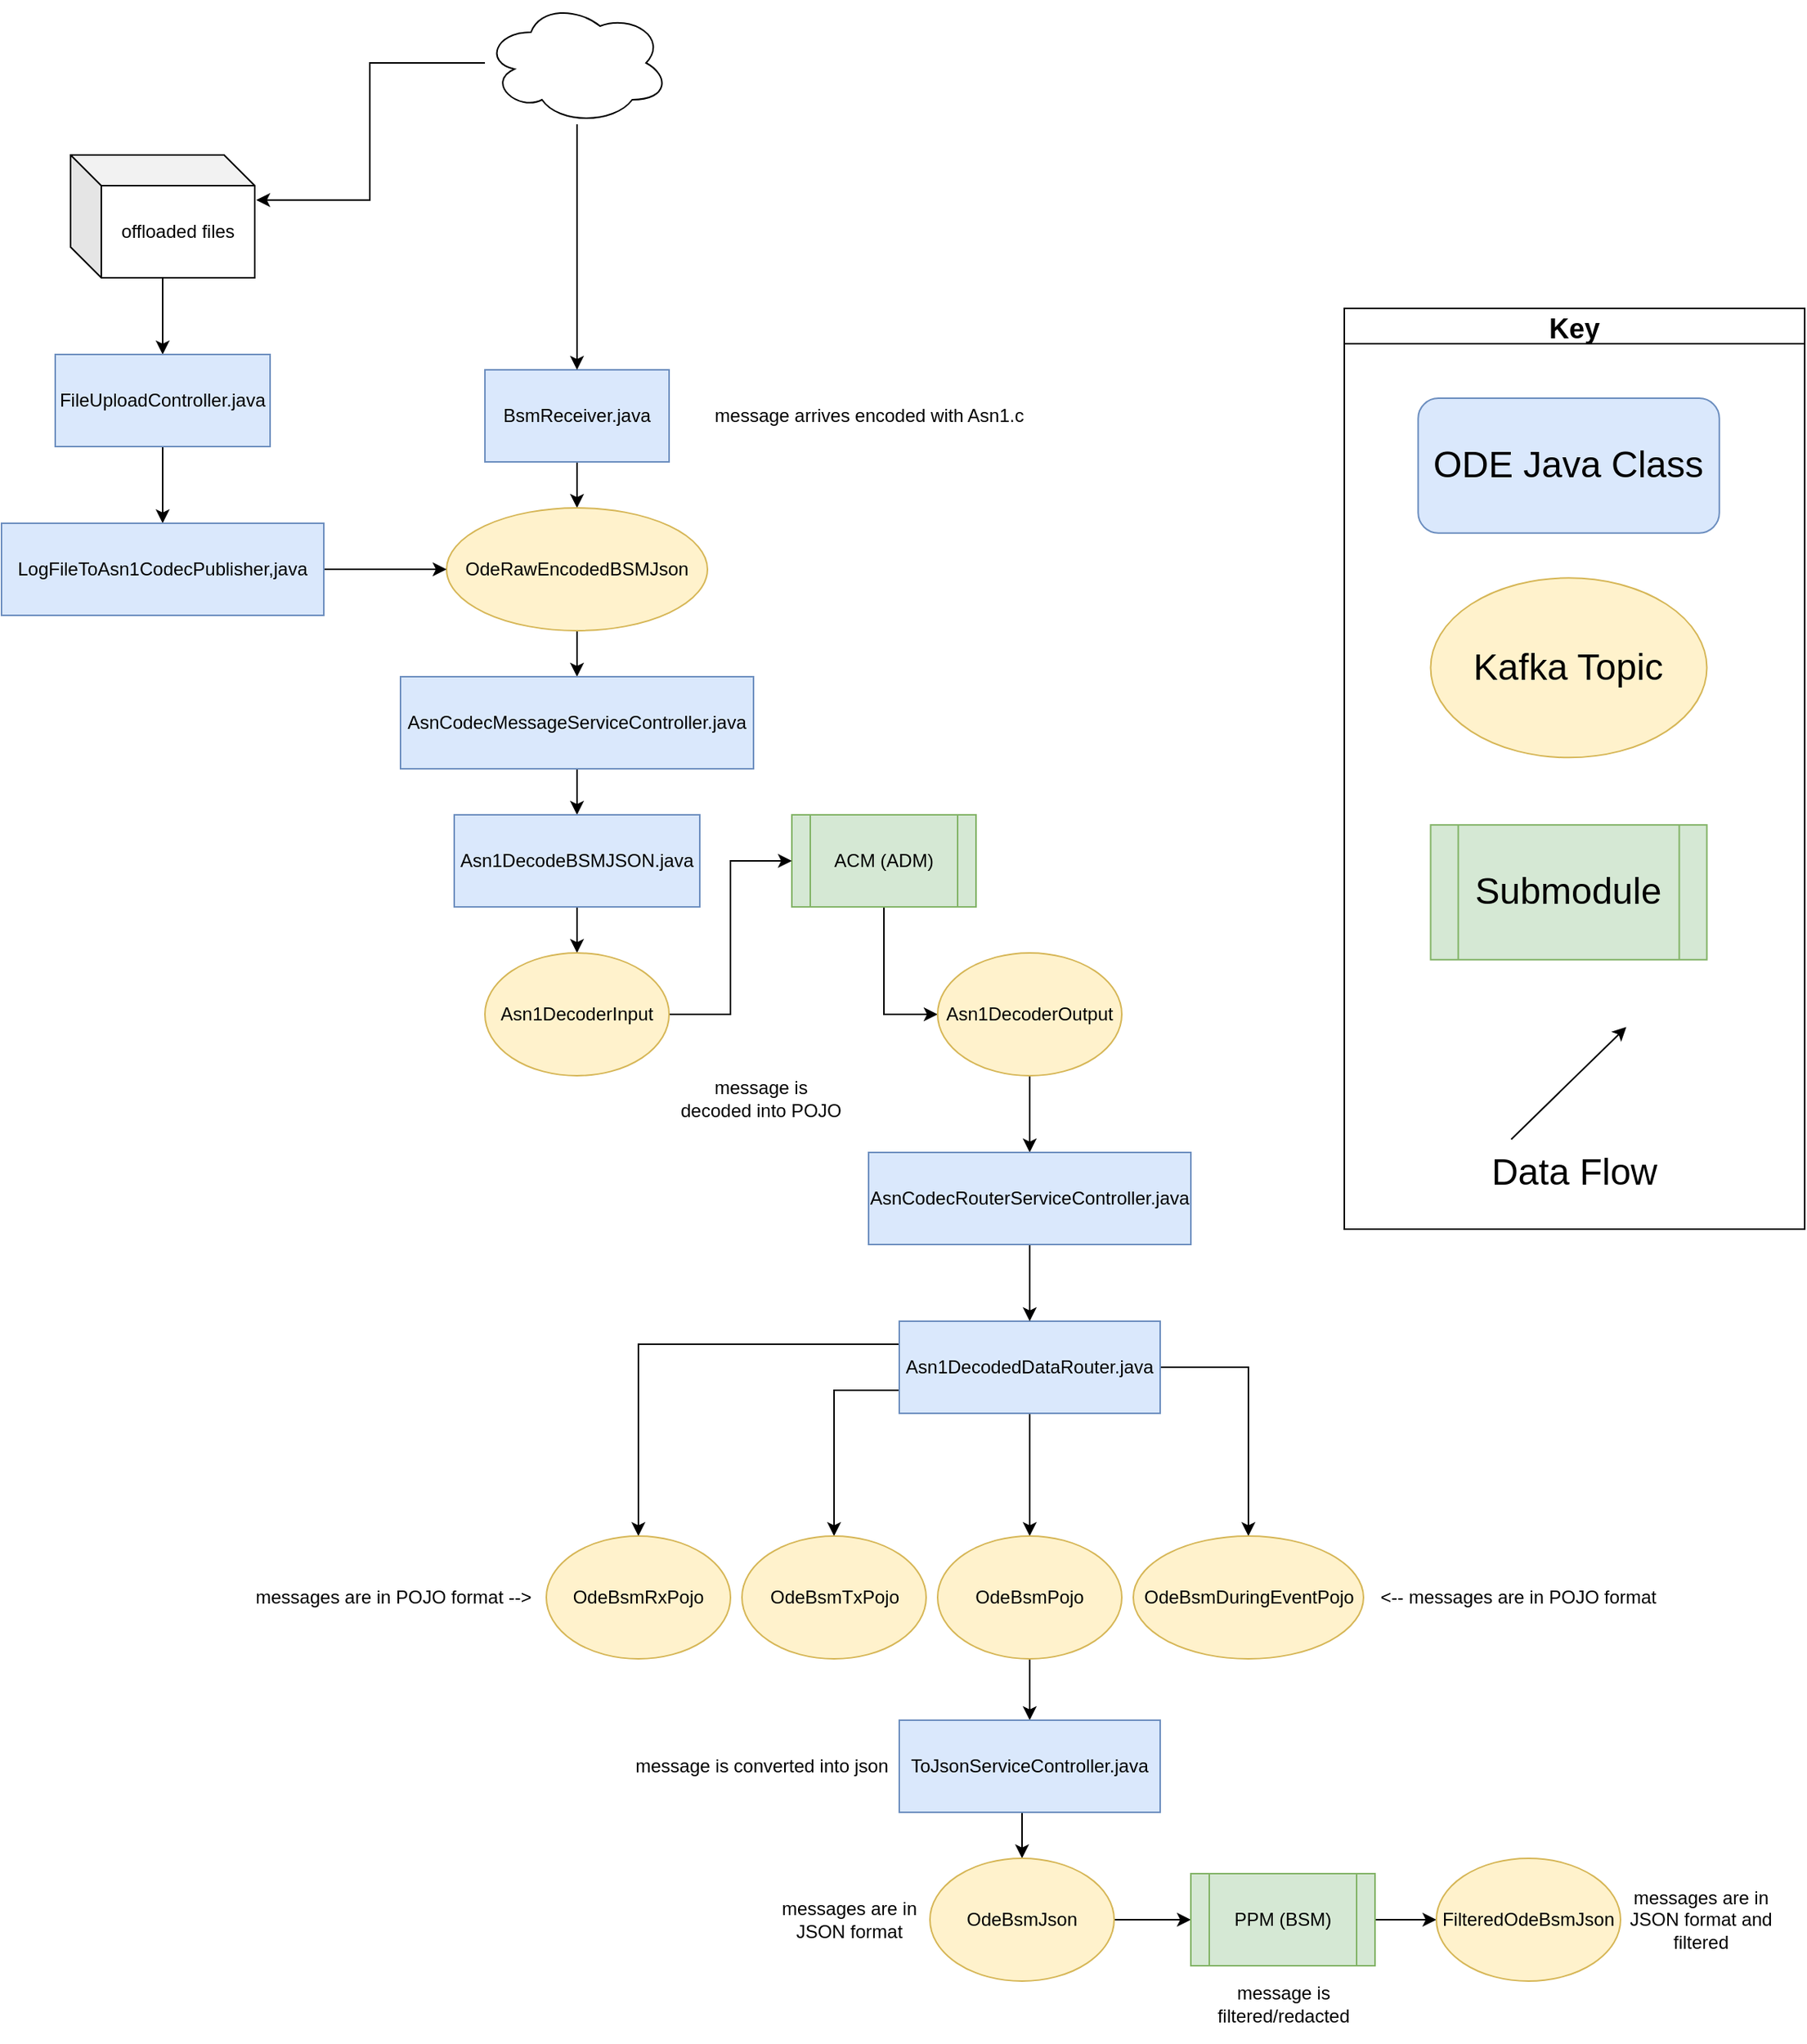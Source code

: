 <mxfile version="21.6.5" type="device">
  <diagram id="C5RBs43oDa-KdzZeNtuy" name="Page-1">
    <mxGraphModel dx="3282" dy="2272" grid="1" gridSize="10" guides="1" tooltips="1" connect="1" arrows="1" fold="1" page="1" pageScale="1" pageWidth="827" pageHeight="1169" math="0" shadow="0">
      <root>
        <mxCell id="WIyWlLk6GJQsqaUBKTNV-0" />
        <mxCell id="WIyWlLk6GJQsqaUBKTNV-1" parent="WIyWlLk6GJQsqaUBKTNV-0" />
        <mxCell id="jXXAGItoZEFWX7bIlFFn-119" style="edgeStyle=orthogonalEdgeStyle;rounded=0;orthogonalLoop=1;jettySize=auto;html=1;labelBackgroundColor=none;fontSize=18;" parent="WIyWlLk6GJQsqaUBKTNV-1" source="8ujiRsxlkH-QBAE6qNTh-2" target="8ujiRsxlkH-QBAE6qNTh-22" edge="1">
          <mxGeometry relative="1" as="geometry" />
        </mxCell>
        <mxCell id="Ys6ZrjkEw98oZ9NDUKdI-1" style="edgeStyle=orthogonalEdgeStyle;rounded=0;orthogonalLoop=1;jettySize=auto;html=1;exitX=0;exitY=0.25;exitDx=0;exitDy=0;" parent="WIyWlLk6GJQsqaUBKTNV-1" source="8ujiRsxlkH-QBAE6qNTh-2" target="8ujiRsxlkH-QBAE6qNTh-20" edge="1">
          <mxGeometry relative="1" as="geometry" />
        </mxCell>
        <mxCell id="Ys6ZrjkEw98oZ9NDUKdI-2" style="edgeStyle=orthogonalEdgeStyle;rounded=0;orthogonalLoop=1;jettySize=auto;html=1;exitX=0;exitY=0.75;exitDx=0;exitDy=0;" parent="WIyWlLk6GJQsqaUBKTNV-1" source="8ujiRsxlkH-QBAE6qNTh-2" target="8ujiRsxlkH-QBAE6qNTh-21" edge="1">
          <mxGeometry relative="1" as="geometry" />
        </mxCell>
        <mxCell id="Ys6ZrjkEw98oZ9NDUKdI-4" style="edgeStyle=orthogonalEdgeStyle;rounded=0;orthogonalLoop=1;jettySize=auto;html=1;exitX=1;exitY=0.5;exitDx=0;exitDy=0;" parent="WIyWlLk6GJQsqaUBKTNV-1" source="8ujiRsxlkH-QBAE6qNTh-2" target="8ujiRsxlkH-QBAE6qNTh-18" edge="1">
          <mxGeometry relative="1" as="geometry" />
        </mxCell>
        <mxCell id="8ujiRsxlkH-QBAE6qNTh-2" value="Asn1DecodedDataRouter.java" style="rounded=0;whiteSpace=wrap;html=1;fillColor=#dae8fc;strokeColor=#6c8ebf;" parent="WIyWlLk6GJQsqaUBKTNV-1" vertex="1">
          <mxGeometry x="-230" y="-200" width="170" height="60" as="geometry" />
        </mxCell>
        <mxCell id="8ujiRsxlkH-QBAE6qNTh-18" value="OdeBsmDuringEventPojo" style="ellipse;whiteSpace=wrap;html=1;fillColor=#fff2cc;strokeColor=#d6b656;" parent="WIyWlLk6GJQsqaUBKTNV-1" vertex="1">
          <mxGeometry x="-77.5" y="-60" width="150" height="80" as="geometry" />
        </mxCell>
        <mxCell id="8ujiRsxlkH-QBAE6qNTh-20" value="OdeBsmRxPojo" style="ellipse;whiteSpace=wrap;html=1;fillColor=#fff2cc;strokeColor=#d6b656;" parent="WIyWlLk6GJQsqaUBKTNV-1" vertex="1">
          <mxGeometry x="-460" y="-60" width="120" height="80" as="geometry" />
        </mxCell>
        <mxCell id="gxxZRGfVhdAJ79STQYsQ-39" style="edgeStyle=orthogonalEdgeStyle;rounded=0;orthogonalLoop=1;jettySize=auto;html=1;entryX=0.5;entryY=0;entryDx=0;entryDy=0;" parent="WIyWlLk6GJQsqaUBKTNV-1" source="8ujiRsxlkH-QBAE6qNTh-22" target="gxxZRGfVhdAJ79STQYsQ-35" edge="1">
          <mxGeometry relative="1" as="geometry" />
        </mxCell>
        <mxCell id="8ujiRsxlkH-QBAE6qNTh-22" value="OdeBsmPojo" style="ellipse;whiteSpace=wrap;html=1;fillColor=#fff2cc;strokeColor=#d6b656;" parent="WIyWlLk6GJQsqaUBKTNV-1" vertex="1">
          <mxGeometry x="-205" y="-60" width="120" height="80" as="geometry" />
        </mxCell>
        <mxCell id="gxxZRGfVhdAJ79STQYsQ-4" style="edgeStyle=orthogonalEdgeStyle;rounded=0;orthogonalLoop=1;jettySize=auto;html=1;entryX=0.5;entryY=0;entryDx=0;entryDy=0;" parent="WIyWlLk6GJQsqaUBKTNV-1" source="gxxZRGfVhdAJ79STQYsQ-1" target="gxxZRGfVhdAJ79STQYsQ-3" edge="1">
          <mxGeometry relative="1" as="geometry" />
        </mxCell>
        <mxCell id="gxxZRGfVhdAJ79STQYsQ-1" value="BsmReceiver.java" style="rounded=0;whiteSpace=wrap;html=1;fillColor=#dae8fc;strokeColor=#6c8ebf;" parent="WIyWlLk6GJQsqaUBKTNV-1" vertex="1">
          <mxGeometry x="-500" y="-820" width="120" height="60" as="geometry" />
        </mxCell>
        <mxCell id="gxxZRGfVhdAJ79STQYsQ-10" style="edgeStyle=orthogonalEdgeStyle;rounded=0;orthogonalLoop=1;jettySize=auto;html=1;entryX=0.5;entryY=0;entryDx=0;entryDy=0;" parent="WIyWlLk6GJQsqaUBKTNV-1" source="gxxZRGfVhdAJ79STQYsQ-3" target="gxxZRGfVhdAJ79STQYsQ-9" edge="1">
          <mxGeometry relative="1" as="geometry" />
        </mxCell>
        <mxCell id="gxxZRGfVhdAJ79STQYsQ-3" value="OdeRawEncodedBSMJson" style="ellipse;whiteSpace=wrap;html=1;fillColor=#fff2cc;strokeColor=#d6b656;" parent="WIyWlLk6GJQsqaUBKTNV-1" vertex="1">
          <mxGeometry x="-525" y="-730" width="170" height="80" as="geometry" />
        </mxCell>
        <mxCell id="gxxZRGfVhdAJ79STQYsQ-20" style="edgeStyle=orthogonalEdgeStyle;rounded=0;orthogonalLoop=1;jettySize=auto;html=1;entryX=0;entryY=0.5;entryDx=0;entryDy=0;" parent="WIyWlLk6GJQsqaUBKTNV-1" source="gxxZRGfVhdAJ79STQYsQ-5" target="gxxZRGfVhdAJ79STQYsQ-19" edge="1">
          <mxGeometry relative="1" as="geometry" />
        </mxCell>
        <mxCell id="gxxZRGfVhdAJ79STQYsQ-5" value="ACM (ADM)" style="shape=process;whiteSpace=wrap;html=1;backgroundOutline=1;fillColor=#d5e8d4;strokeColor=#82b366;" parent="WIyWlLk6GJQsqaUBKTNV-1" vertex="1">
          <mxGeometry x="-300" y="-530" width="120" height="60" as="geometry" />
        </mxCell>
        <mxCell id="jXXAGItoZEFWX7bIlFFn-2" style="edgeStyle=orthogonalEdgeStyle;rounded=0;orthogonalLoop=1;jettySize=auto;html=1;entryX=0.5;entryY=0;entryDx=0;entryDy=0;exitX=0.5;exitY=1;exitDx=0;exitDy=0;" parent="WIyWlLk6GJQsqaUBKTNV-1" source="gxxZRGfVhdAJ79STQYsQ-9" target="gxxZRGfVhdAJ79STQYsQ-11" edge="1">
          <mxGeometry relative="1" as="geometry" />
        </mxCell>
        <mxCell id="gxxZRGfVhdAJ79STQYsQ-9" value="AsnCodecMessageServiceController.java" style="rounded=0;whiteSpace=wrap;html=1;fillColor=#dae8fc;strokeColor=#6c8ebf;" parent="WIyWlLk6GJQsqaUBKTNV-1" vertex="1">
          <mxGeometry x="-555" y="-620" width="230" height="60" as="geometry" />
        </mxCell>
        <mxCell id="jXXAGItoZEFWX7bIlFFn-117" style="edgeStyle=orthogonalEdgeStyle;rounded=0;orthogonalLoop=1;jettySize=auto;html=1;labelBackgroundColor=none;fontSize=18;" parent="WIyWlLk6GJQsqaUBKTNV-1" source="gxxZRGfVhdAJ79STQYsQ-11" target="gxxZRGfVhdAJ79STQYsQ-13" edge="1">
          <mxGeometry relative="1" as="geometry" />
        </mxCell>
        <mxCell id="gxxZRGfVhdAJ79STQYsQ-11" value="Asn1DecodeBSMJSON.java" style="rounded=0;whiteSpace=wrap;html=1;fillColor=#dae8fc;strokeColor=#6c8ebf;" parent="WIyWlLk6GJQsqaUBKTNV-1" vertex="1">
          <mxGeometry x="-520" y="-530" width="160" height="60" as="geometry" />
        </mxCell>
        <mxCell id="gxxZRGfVhdAJ79STQYsQ-18" style="edgeStyle=orthogonalEdgeStyle;rounded=0;orthogonalLoop=1;jettySize=auto;html=1;entryX=0;entryY=0.5;entryDx=0;entryDy=0;" parent="WIyWlLk6GJQsqaUBKTNV-1" source="gxxZRGfVhdAJ79STQYsQ-13" target="gxxZRGfVhdAJ79STQYsQ-5" edge="1">
          <mxGeometry relative="1" as="geometry" />
        </mxCell>
        <mxCell id="gxxZRGfVhdAJ79STQYsQ-13" value="Asn1DecoderInput" style="ellipse;whiteSpace=wrap;html=1;fillColor=#fff2cc;strokeColor=#d6b656;" parent="WIyWlLk6GJQsqaUBKTNV-1" vertex="1">
          <mxGeometry x="-500" y="-440" width="120" height="80" as="geometry" />
        </mxCell>
        <mxCell id="gxxZRGfVhdAJ79STQYsQ-116" style="edgeStyle=orthogonalEdgeStyle;rounded=0;orthogonalLoop=1;jettySize=auto;html=1;" parent="WIyWlLk6GJQsqaUBKTNV-1" source="gxxZRGfVhdAJ79STQYsQ-19" target="gxxZRGfVhdAJ79STQYsQ-105" edge="1">
          <mxGeometry relative="1" as="geometry" />
        </mxCell>
        <mxCell id="gxxZRGfVhdAJ79STQYsQ-19" value="Asn1DecoderOutput" style="ellipse;whiteSpace=wrap;html=1;fillColor=#fff2cc;strokeColor=#d6b656;" parent="WIyWlLk6GJQsqaUBKTNV-1" vertex="1">
          <mxGeometry x="-205" y="-440" width="120" height="80" as="geometry" />
        </mxCell>
        <mxCell id="gxxZRGfVhdAJ79STQYsQ-42" style="edgeStyle=orthogonalEdgeStyle;rounded=0;orthogonalLoop=1;jettySize=auto;html=1;entryX=0.5;entryY=0;entryDx=0;entryDy=0;exitX=0.5;exitY=1;exitDx=0;exitDy=0;" parent="WIyWlLk6GJQsqaUBKTNV-1" source="gxxZRGfVhdAJ79STQYsQ-35" target="gxxZRGfVhdAJ79STQYsQ-41" edge="1">
          <mxGeometry relative="1" as="geometry" />
        </mxCell>
        <mxCell id="gxxZRGfVhdAJ79STQYsQ-35" value="ToJsonServiceController.java" style="rounded=0;whiteSpace=wrap;html=1;fillColor=#dae8fc;strokeColor=#6c8ebf;" parent="WIyWlLk6GJQsqaUBKTNV-1" vertex="1">
          <mxGeometry x="-230" y="60" width="170" height="60" as="geometry" />
        </mxCell>
        <mxCell id="gxxZRGfVhdAJ79STQYsQ-45" style="edgeStyle=orthogonalEdgeStyle;rounded=0;orthogonalLoop=1;jettySize=auto;html=1;" parent="WIyWlLk6GJQsqaUBKTNV-1" source="gxxZRGfVhdAJ79STQYsQ-41" target="gxxZRGfVhdAJ79STQYsQ-44" edge="1">
          <mxGeometry relative="1" as="geometry" />
        </mxCell>
        <mxCell id="gxxZRGfVhdAJ79STQYsQ-41" value="OdeBsmJson" style="ellipse;whiteSpace=wrap;html=1;fillColor=#fff2cc;strokeColor=#d6b656;" parent="WIyWlLk6GJQsqaUBKTNV-1" vertex="1">
          <mxGeometry x="-210" y="150" width="120" height="80" as="geometry" />
        </mxCell>
        <mxCell id="gxxZRGfVhdAJ79STQYsQ-47" style="edgeStyle=orthogonalEdgeStyle;rounded=0;orthogonalLoop=1;jettySize=auto;html=1;entryX=0;entryY=0.5;entryDx=0;entryDy=0;" parent="WIyWlLk6GJQsqaUBKTNV-1" source="gxxZRGfVhdAJ79STQYsQ-44" target="gxxZRGfVhdAJ79STQYsQ-46" edge="1">
          <mxGeometry relative="1" as="geometry">
            <mxPoint x="150" y="190" as="targetPoint" />
          </mxGeometry>
        </mxCell>
        <mxCell id="gxxZRGfVhdAJ79STQYsQ-44" value="PPM (BSM)" style="shape=process;whiteSpace=wrap;html=1;backgroundOutline=1;fillColor=#d5e8d4;strokeColor=#82b366;" parent="WIyWlLk6GJQsqaUBKTNV-1" vertex="1">
          <mxGeometry x="-40" y="160" width="120" height="60" as="geometry" />
        </mxCell>
        <mxCell id="gxxZRGfVhdAJ79STQYsQ-46" value="FilteredOdeBsmJson" style="ellipse;whiteSpace=wrap;html=1;fillColor=#fff2cc;strokeColor=#d6b656;" parent="WIyWlLk6GJQsqaUBKTNV-1" vertex="1">
          <mxGeometry x="120" y="150" width="120" height="80" as="geometry" />
        </mxCell>
        <mxCell id="8ujiRsxlkH-QBAE6qNTh-21" value="OdeBsmTxPojo" style="ellipse;whiteSpace=wrap;html=1;fillColor=#fff2cc;strokeColor=#d6b656;" parent="WIyWlLk6GJQsqaUBKTNV-1" vertex="1">
          <mxGeometry x="-332.5" y="-60" width="120" height="80" as="geometry" />
        </mxCell>
        <mxCell id="gxxZRGfVhdAJ79STQYsQ-108" style="edgeStyle=orthogonalEdgeStyle;rounded=0;orthogonalLoop=1;jettySize=auto;html=1;entryX=0.5;entryY=0;entryDx=0;entryDy=0;exitX=0.5;exitY=1;exitDx=0;exitDy=0;" parent="WIyWlLk6GJQsqaUBKTNV-1" source="gxxZRGfVhdAJ79STQYsQ-105" target="8ujiRsxlkH-QBAE6qNTh-2" edge="1">
          <mxGeometry relative="1" as="geometry" />
        </mxCell>
        <mxCell id="gxxZRGfVhdAJ79STQYsQ-105" value="AsnCodecRouterServiceController.java" style="rounded=0;whiteSpace=wrap;html=1;fillColor=#dae8fc;strokeColor=#6c8ebf;" parent="WIyWlLk6GJQsqaUBKTNV-1" vertex="1">
          <mxGeometry x="-250" y="-310" width="210" height="60" as="geometry" />
        </mxCell>
        <mxCell id="jXXAGItoZEFWX7bIlFFn-113" value="" style="group" parent="WIyWlLk6GJQsqaUBKTNV-1" vertex="1" connectable="0">
          <mxGeometry x="60" y="-860" width="300" height="600" as="geometry" />
        </mxCell>
        <mxCell id="jXXAGItoZEFWX7bIlFFn-104" value="&lt;font style=&quot;font-size: 24px&quot;&gt;Submodule&lt;/font&gt;" style="shape=process;whiteSpace=wrap;html=1;backgroundOutline=1;fillColor=#d5e8d4;strokeColor=#82b366;labelBackgroundColor=none;" parent="jXXAGItoZEFWX7bIlFFn-113" vertex="1">
          <mxGeometry x="56.25" y="336.585" width="180" height="87.805" as="geometry" />
        </mxCell>
        <mxCell id="jXXAGItoZEFWX7bIlFFn-109" value="Key" style="swimlane;labelBackgroundColor=none;fontSize=18;" parent="jXXAGItoZEFWX7bIlFFn-113" vertex="1">
          <mxGeometry width="300.0" height="600" as="geometry" />
        </mxCell>
        <mxCell id="jXXAGItoZEFWX7bIlFFn-111" value="&lt;font style=&quot;font-size: 24px&quot;&gt;Data Flow&lt;/font&gt;" style="text;html=1;strokeColor=none;fillColor=none;align=center;verticalAlign=middle;whiteSpace=wrap;rounded=0;labelBackgroundColor=none;" parent="jXXAGItoZEFWX7bIlFFn-109" vertex="1">
          <mxGeometry x="90" y="541.46" width="120" height="43.9" as="geometry" />
        </mxCell>
        <mxCell id="jXXAGItoZEFWX7bIlFFn-112" value="" style="endArrow=classic;html=1;rounded=0;labelBackgroundColor=none;" parent="jXXAGItoZEFWX7bIlFFn-109" edge="1">
          <mxGeometry width="50" height="50" relative="1" as="geometry">
            <mxPoint x="108.75" y="541.463" as="sourcePoint" />
            <mxPoint x="183.75" y="468.293" as="targetPoint" />
          </mxGeometry>
        </mxCell>
        <mxCell id="jXXAGItoZEFWX7bIlFFn-103" value="&lt;font style=&quot;font-size: 24px&quot;&gt;Kafka Topic&lt;/font&gt;" style="ellipse;whiteSpace=wrap;html=1;fillColor=#fff2cc;strokeColor=#d6b656;labelBackgroundColor=none;" parent="jXXAGItoZEFWX7bIlFFn-109" vertex="1">
          <mxGeometry x="56.25" y="175.61" width="180" height="117.073" as="geometry" />
        </mxCell>
        <mxCell id="jXXAGItoZEFWX7bIlFFn-102" value="&lt;font style=&quot;font-size: 24px&quot;&gt;ODE Java Class&lt;/font&gt;" style="rounded=1;whiteSpace=wrap;html=1;fillColor=#dae8fc;strokeColor=#6c8ebf;labelBackgroundColor=none;" parent="jXXAGItoZEFWX7bIlFFn-109" vertex="1">
          <mxGeometry x="48.13" y="58.54" width="196.25" height="87.8" as="geometry" />
        </mxCell>
        <mxCell id="jXXAGItoZEFWX7bIlFFn-125" style="rounded=0;orthogonalLoop=1;jettySize=auto;html=1;labelBackgroundColor=none;fontSize=18;" parent="WIyWlLk6GJQsqaUBKTNV-1" source="jXXAGItoZEFWX7bIlFFn-124" target="gxxZRGfVhdAJ79STQYsQ-1" edge="1">
          <mxGeometry relative="1" as="geometry" />
        </mxCell>
        <mxCell id="TZf5zM55fmWr_lRqRG1q-4" style="edgeStyle=orthogonalEdgeStyle;rounded=0;orthogonalLoop=1;jettySize=auto;html=1;entryX=1.008;entryY=0.367;entryDx=0;entryDy=0;entryPerimeter=0;" edge="1" parent="WIyWlLk6GJQsqaUBKTNV-1" source="jXXAGItoZEFWX7bIlFFn-124" target="6v1VqQN9XycCZhG1BsOU-9">
          <mxGeometry relative="1" as="geometry" />
        </mxCell>
        <mxCell id="jXXAGItoZEFWX7bIlFFn-124" value="" style="ellipse;shape=cloud;whiteSpace=wrap;html=1;labelBackgroundColor=none;fontSize=18;" parent="WIyWlLk6GJQsqaUBKTNV-1" vertex="1">
          <mxGeometry x="-500" y="-1060" width="120" height="80" as="geometry" />
        </mxCell>
        <mxCell id="fSHBEm1k4UqAdWbgax0q-14" value="message arrives encoded with Asn1.c" style="text;html=1;align=center;verticalAlign=middle;resizable=0;points=[];autosize=1;strokeColor=none;fillColor=none;" parent="WIyWlLk6GJQsqaUBKTNV-1" vertex="1">
          <mxGeometry x="-360" y="-800" width="220" height="20" as="geometry" />
        </mxCell>
        <mxCell id="fSHBEm1k4UqAdWbgax0q-15" value="message is decoded into POJO" style="text;html=1;strokeColor=none;fillColor=none;align=center;verticalAlign=middle;whiteSpace=wrap;rounded=0;" parent="WIyWlLk6GJQsqaUBKTNV-1" vertex="1">
          <mxGeometry x="-375" y="-370" width="110" height="50" as="geometry" />
        </mxCell>
        <mxCell id="fSHBEm1k4UqAdWbgax0q-16" value="message is converted into json" style="text;html=1;align=center;verticalAlign=middle;resizable=0;points=[];autosize=1;strokeColor=none;fillColor=none;" parent="WIyWlLk6GJQsqaUBKTNV-1" vertex="1">
          <mxGeometry x="-410" y="80" width="180" height="20" as="geometry" />
        </mxCell>
        <mxCell id="fSHBEm1k4UqAdWbgax0q-17" value="message is filtered/redacted" style="text;html=1;strokeColor=none;fillColor=none;align=center;verticalAlign=middle;whiteSpace=wrap;rounded=0;" parent="WIyWlLk6GJQsqaUBKTNV-1" vertex="1">
          <mxGeometry x="-32.5" y="220" width="105" height="50" as="geometry" />
        </mxCell>
        <mxCell id="vuepou-b3sqZaG1YYVKJ-2" value="messages are in JSON format and filtered" style="text;html=1;strokeColor=none;fillColor=none;align=center;verticalAlign=middle;whiteSpace=wrap;rounded=0;" parent="WIyWlLk6GJQsqaUBKTNV-1" vertex="1">
          <mxGeometry x="240" y="165" width="105" height="50" as="geometry" />
        </mxCell>
        <mxCell id="vuepou-b3sqZaG1YYVKJ-3" value="messages are in JSON format" style="text;html=1;strokeColor=none;fillColor=none;align=center;verticalAlign=middle;whiteSpace=wrap;rounded=0;" parent="WIyWlLk6GJQsqaUBKTNV-1" vertex="1">
          <mxGeometry x="-315" y="165" width="105" height="50" as="geometry" />
        </mxCell>
        <mxCell id="vuepou-b3sqZaG1YYVKJ-4" value="messages are in POJO format --&amp;gt;" style="text;html=1;align=center;verticalAlign=middle;resizable=0;points=[];autosize=1;strokeColor=none;fillColor=none;" parent="WIyWlLk6GJQsqaUBKTNV-1" vertex="1">
          <mxGeometry x="-660" y="-30" width="200" height="20" as="geometry" />
        </mxCell>
        <mxCell id="vuepou-b3sqZaG1YYVKJ-5" value="&amp;lt;-- messages are in POJO format" style="text;html=1;align=center;verticalAlign=middle;resizable=0;points=[];autosize=1;strokeColor=none;fillColor=none;" parent="WIyWlLk6GJQsqaUBKTNV-1" vertex="1">
          <mxGeometry x="72.5" y="-30" width="200" height="20" as="geometry" />
        </mxCell>
        <mxCell id="6v1VqQN9XycCZhG1BsOU-9" value="offloaded files" style="shape=cube;whiteSpace=wrap;html=1;boundedLbl=1;backgroundOutline=1;darkOpacity=0.05;darkOpacity2=0.1;" parent="WIyWlLk6GJQsqaUBKTNV-1" vertex="1">
          <mxGeometry x="-770" y="-960" width="120" height="80" as="geometry" />
        </mxCell>
        <mxCell id="6v1VqQN9XycCZhG1BsOU-10" style="edgeStyle=orthogonalEdgeStyle;rounded=0;orthogonalLoop=1;jettySize=auto;html=1;" parent="WIyWlLk6GJQsqaUBKTNV-1" source="6v1VqQN9XycCZhG1BsOU-9" target="6v1VqQN9XycCZhG1BsOU-11" edge="1">
          <mxGeometry relative="1" as="geometry" />
        </mxCell>
        <mxCell id="TZf5zM55fmWr_lRqRG1q-3" style="edgeStyle=orthogonalEdgeStyle;rounded=0;orthogonalLoop=1;jettySize=auto;html=1;exitX=0.5;exitY=1;exitDx=0;exitDy=0;entryX=0.5;entryY=0;entryDx=0;entryDy=0;" edge="1" parent="WIyWlLk6GJQsqaUBKTNV-1" source="6v1VqQN9XycCZhG1BsOU-11" target="6v1VqQN9XycCZhG1BsOU-13">
          <mxGeometry relative="1" as="geometry" />
        </mxCell>
        <mxCell id="6v1VqQN9XycCZhG1BsOU-11" value="FileUploadController.java" style="rounded=0;whiteSpace=wrap;html=1;fillColor=#dae8fc;strokeColor=#6c8ebf;" parent="WIyWlLk6GJQsqaUBKTNV-1" vertex="1">
          <mxGeometry x="-780" y="-830" width="140" height="60" as="geometry" />
        </mxCell>
        <mxCell id="TZf5zM55fmWr_lRqRG1q-5" style="edgeStyle=orthogonalEdgeStyle;rounded=0;orthogonalLoop=1;jettySize=auto;html=1;entryX=0;entryY=0.5;entryDx=0;entryDy=0;" edge="1" parent="WIyWlLk6GJQsqaUBKTNV-1" source="6v1VqQN9XycCZhG1BsOU-13" target="gxxZRGfVhdAJ79STQYsQ-3">
          <mxGeometry relative="1" as="geometry" />
        </mxCell>
        <mxCell id="6v1VqQN9XycCZhG1BsOU-13" value="LogFileToAsn1CodecPublisher,java" style="rounded=0;whiteSpace=wrap;html=1;fillColor=#dae8fc;strokeColor=#6c8ebf;" parent="WIyWlLk6GJQsqaUBKTNV-1" vertex="1">
          <mxGeometry x="-815" y="-720" width="210" height="60" as="geometry" />
        </mxCell>
      </root>
    </mxGraphModel>
  </diagram>
</mxfile>
